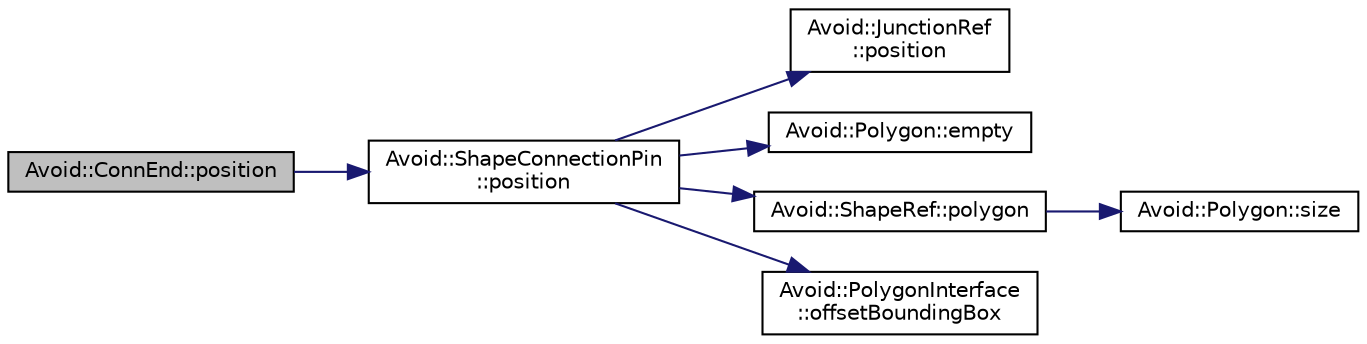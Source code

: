 digraph "Avoid::ConnEnd::position"
{
  edge [fontname="Helvetica",fontsize="10",labelfontname="Helvetica",labelfontsize="10"];
  node [fontname="Helvetica",fontsize="10",shape=record];
  rankdir="LR";
  Node29 [label="Avoid::ConnEnd::position",height=0.2,width=0.4,color="black", fillcolor="grey75", style="filled", fontcolor="black"];
  Node29 -> Node30 [color="midnightblue",fontsize="10",style="solid",fontname="Helvetica"];
  Node30 [label="Avoid::ShapeConnectionPin\l::position",height=0.2,width=0.4,color="black", fillcolor="white", style="filled",URL="$classAvoid_1_1ShapeConnectionPin.html#a68fb685af93fee972b116334b0d314fa",tooltip="Returns the position of this connection pin. "];
  Node30 -> Node31 [color="midnightblue",fontsize="10",style="solid",fontname="Helvetica"];
  Node31 [label="Avoid::JunctionRef\l::position",height=0.2,width=0.4,color="black", fillcolor="white", style="filled",URL="$classAvoid_1_1JunctionRef.html#af66cab7216d077ac124674c7c5f08e05",tooltip="Returns the position of this junction. "];
  Node30 -> Node32 [color="midnightblue",fontsize="10",style="solid",fontname="Helvetica"];
  Node32 [label="Avoid::Polygon::empty",height=0.2,width=0.4,color="black", fillcolor="white", style="filled",URL="$classAvoid_1_1Polygon.html#a477d0e8e93509d7955d1f4b4ca0abb0d",tooltip="Returns true if this polygon is empty. "];
  Node30 -> Node33 [color="midnightblue",fontsize="10",style="solid",fontname="Helvetica"];
  Node33 [label="Avoid::ShapeRef::polygon",height=0.2,width=0.4,color="black", fillcolor="white", style="filled",URL="$classAvoid_1_1ShapeRef.html#aa0a5e8382c7674933e09207bc6e47564",tooltip="Returns a reference to the polygon boundary of this shape. "];
  Node33 -> Node34 [color="midnightblue",fontsize="10",style="solid",fontname="Helvetica"];
  Node34 [label="Avoid::Polygon::size",height=0.2,width=0.4,color="black", fillcolor="white", style="filled",URL="$classAvoid_1_1Polygon.html#a2f9e9c8c78407eefbde944e663d9711e",tooltip="Returns the number of points in this polygon. "];
  Node30 -> Node35 [color="midnightblue",fontsize="10",style="solid",fontname="Helvetica"];
  Node35 [label="Avoid::PolygonInterface\l::offsetBoundingBox",height=0.2,width=0.4,color="black", fillcolor="white", style="filled",URL="$classAvoid_1_1PolygonInterface.html#af10740857ee9fd5f9dedfb71a9b42630",tooltip="Returns the bounding rectangle that contains this polygon with optionally some buffer space around it..."];
}
